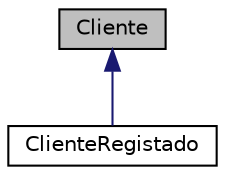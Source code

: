 digraph "Cliente"
{
  edge [fontname="Helvetica",fontsize="10",labelfontname="Helvetica",labelfontsize="10"];
  node [fontname="Helvetica",fontsize="10",shape=record];
  Node0 [label="Cliente",height=0.2,width=0.4,color="black", fillcolor="grey75", style="filled", fontcolor="black"];
  Node0 -> Node1 [dir="back",color="midnightblue",fontsize="10",style="solid"];
  Node1 [label="ClienteRegistado",height=0.2,width=0.4,color="black", fillcolor="white", style="filled",URL="$classClienteRegistado.html",tooltip="Class for cliente registado. "];
}
